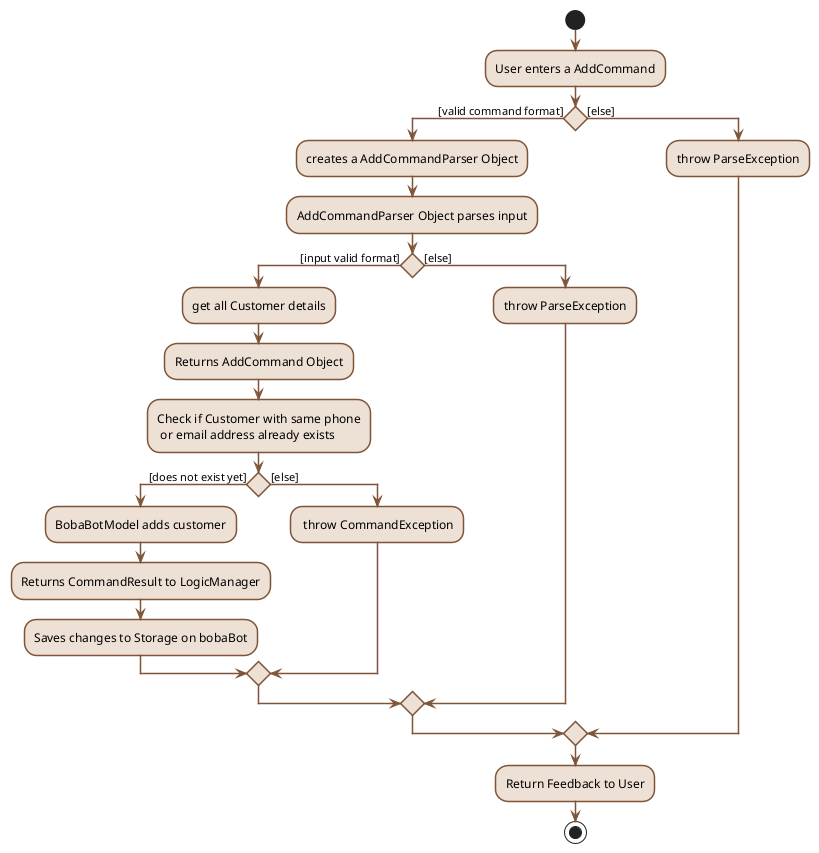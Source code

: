 @startuml
'https://plantuml.com/activity-diagram-beta

start
skinparam activityBorderThickness 1.5
skinparam activity {
    BorderColor #7F5539
    BackgroundColor #EDE0D4
    arrowColor #7F5539
}
:User enters a AddCommand;
if () then ([valid command format])
  :creates a AddCommandParser Object;
  :AddCommandParser Object parses input;
    if () then ([input valid format])
      :get all Customer details;
      :Returns AddCommand Object;
      :Check if Customer with same phone
       or email address already exists;
      if () then ([does not exist yet])
        :BobaBotModel adds customer;
        :Returns CommandResult to LogicManager;
        :Saves changes to Storage on bobaBot;
      else ([else])
        : throw CommandException;
      endif
    else ([else])
      :throw ParseException;
    endif
else ([else])
  :throw ParseException;
endif
:Return Feedback to User;
stop

@enduml
